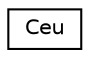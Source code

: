 digraph "Graphical Class Hierarchy"
{
 // LATEX_PDF_SIZE
  edge [fontname="Helvetica",fontsize="10",labelfontname="Helvetica",labelfontsize="10"];
  node [fontname="Helvetica",fontsize="10",shape=record];
  rankdir="LR";
  Node0 [label="Ceu",height=0.2,width=0.4,color="black", fillcolor="white", style="filled",URL="$classCeu.html",tooltip="printa na tela a história final do jogo, o destino final do jogador"];
}

